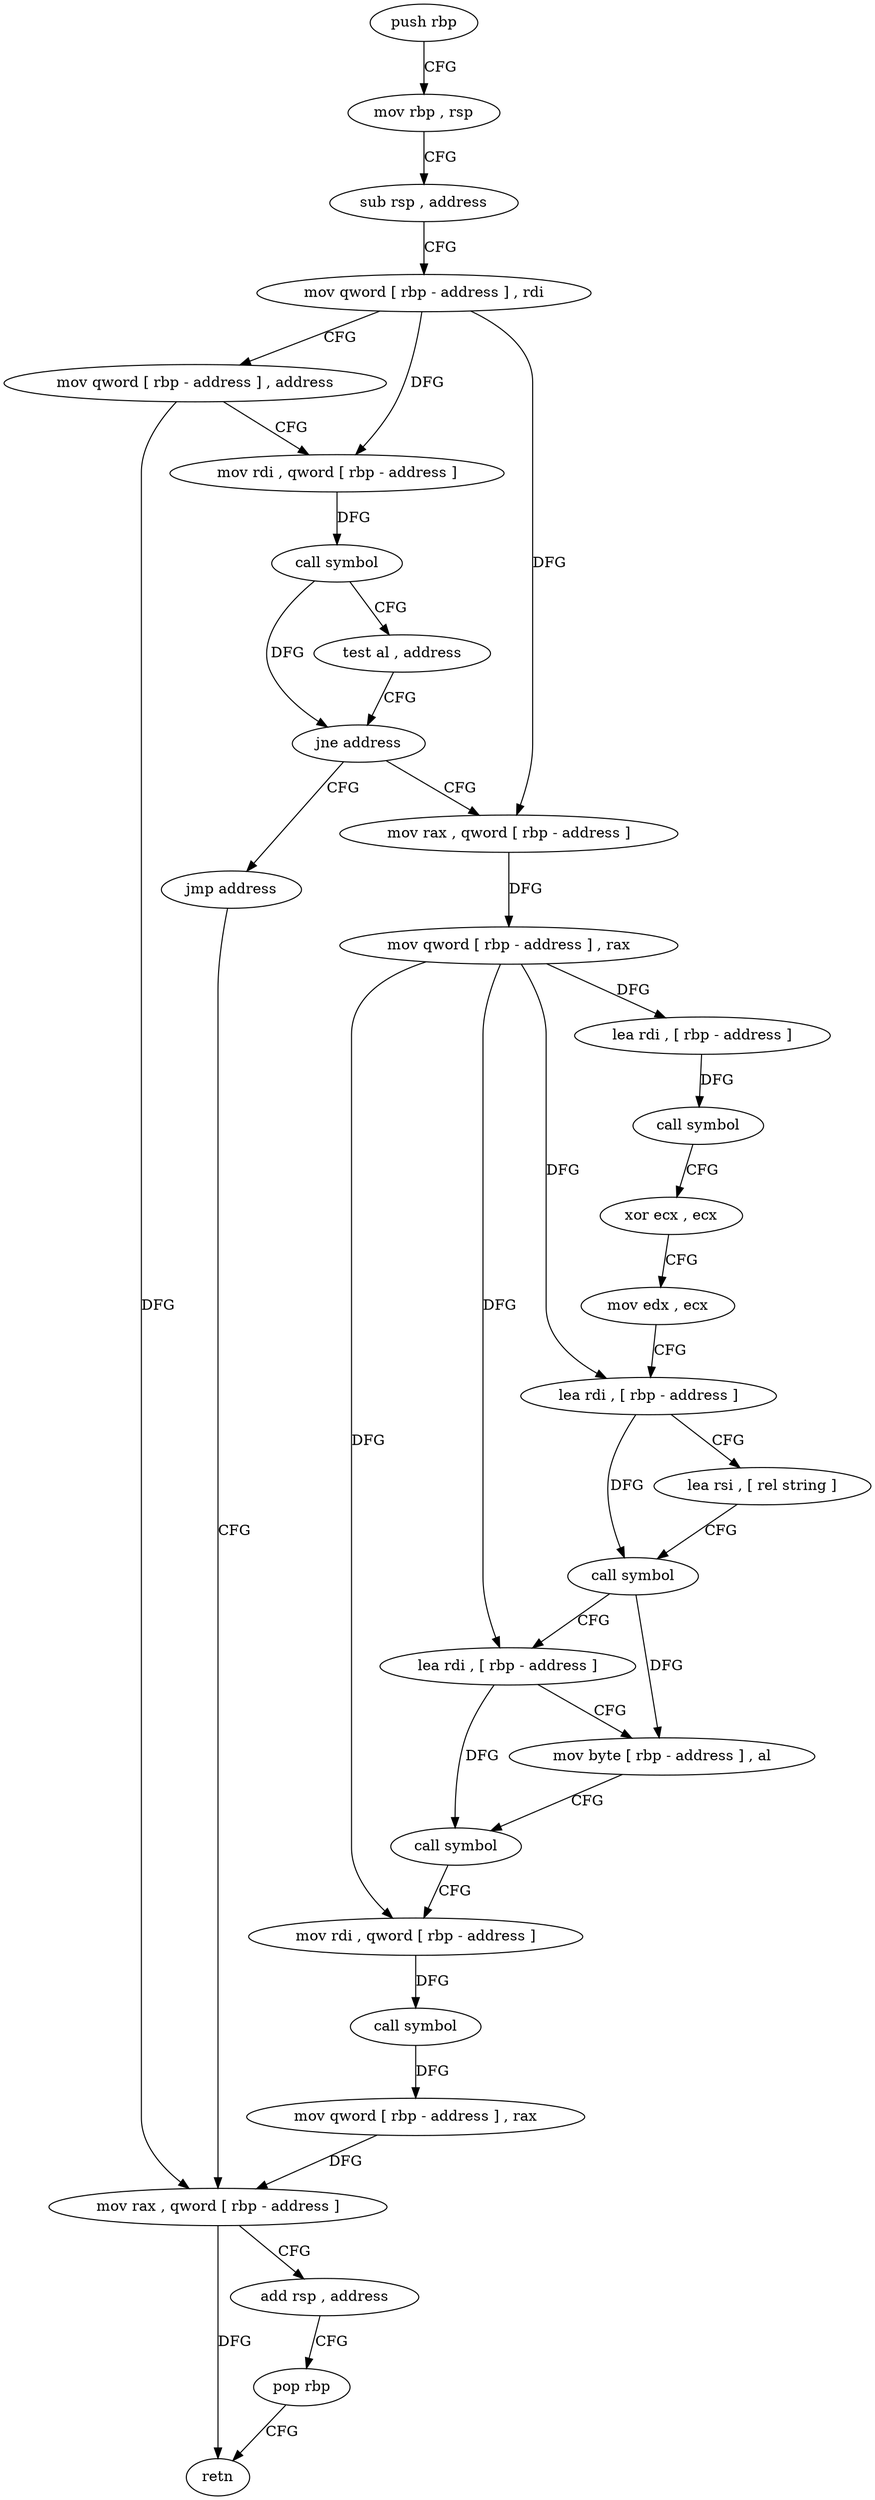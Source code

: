 digraph "func" {
"97360" [label = "push rbp" ]
"97361" [label = "mov rbp , rsp" ]
"97364" [label = "sub rsp , address" ]
"97368" [label = "mov qword [ rbp - address ] , rdi" ]
"97372" [label = "mov qword [ rbp - address ] , address" ]
"97380" [label = "mov rdi , qword [ rbp - address ]" ]
"97384" [label = "call symbol" ]
"97389" [label = "test al , address" ]
"97391" [label = "jne address" ]
"97402" [label = "mov rax , qword [ rbp - address ]" ]
"97397" [label = "jmp address" ]
"97406" [label = "mov qword [ rbp - address ] , rax" ]
"97410" [label = "lea rdi , [ rbp - address ]" ]
"97414" [label = "call symbol" ]
"97419" [label = "xor ecx , ecx" ]
"97421" [label = "mov edx , ecx" ]
"97423" [label = "lea rdi , [ rbp - address ]" ]
"97427" [label = "lea rsi , [ rel string ]" ]
"97434" [label = "call symbol" ]
"97439" [label = "lea rdi , [ rbp - address ]" ]
"97443" [label = "mov byte [ rbp - address ] , al" ]
"97446" [label = "call symbol" ]
"97451" [label = "mov rdi , qword [ rbp - address ]" ]
"97455" [label = "call symbol" ]
"97460" [label = "mov qword [ rbp - address ] , rax" ]
"97464" [label = "mov rax , qword [ rbp - address ]" ]
"97468" [label = "add rsp , address" ]
"97472" [label = "pop rbp" ]
"97473" [label = "retn" ]
"97360" -> "97361" [ label = "CFG" ]
"97361" -> "97364" [ label = "CFG" ]
"97364" -> "97368" [ label = "CFG" ]
"97368" -> "97372" [ label = "CFG" ]
"97368" -> "97380" [ label = "DFG" ]
"97368" -> "97402" [ label = "DFG" ]
"97372" -> "97380" [ label = "CFG" ]
"97372" -> "97464" [ label = "DFG" ]
"97380" -> "97384" [ label = "DFG" ]
"97384" -> "97389" [ label = "CFG" ]
"97384" -> "97391" [ label = "DFG" ]
"97389" -> "97391" [ label = "CFG" ]
"97391" -> "97402" [ label = "CFG" ]
"97391" -> "97397" [ label = "CFG" ]
"97402" -> "97406" [ label = "DFG" ]
"97397" -> "97464" [ label = "CFG" ]
"97406" -> "97410" [ label = "DFG" ]
"97406" -> "97451" [ label = "DFG" ]
"97406" -> "97423" [ label = "DFG" ]
"97406" -> "97439" [ label = "DFG" ]
"97410" -> "97414" [ label = "DFG" ]
"97414" -> "97419" [ label = "CFG" ]
"97419" -> "97421" [ label = "CFG" ]
"97421" -> "97423" [ label = "CFG" ]
"97423" -> "97427" [ label = "CFG" ]
"97423" -> "97434" [ label = "DFG" ]
"97427" -> "97434" [ label = "CFG" ]
"97434" -> "97439" [ label = "CFG" ]
"97434" -> "97443" [ label = "DFG" ]
"97439" -> "97443" [ label = "CFG" ]
"97439" -> "97446" [ label = "DFG" ]
"97443" -> "97446" [ label = "CFG" ]
"97446" -> "97451" [ label = "CFG" ]
"97451" -> "97455" [ label = "DFG" ]
"97455" -> "97460" [ label = "DFG" ]
"97460" -> "97464" [ label = "DFG" ]
"97464" -> "97468" [ label = "CFG" ]
"97464" -> "97473" [ label = "DFG" ]
"97468" -> "97472" [ label = "CFG" ]
"97472" -> "97473" [ label = "CFG" ]
}
